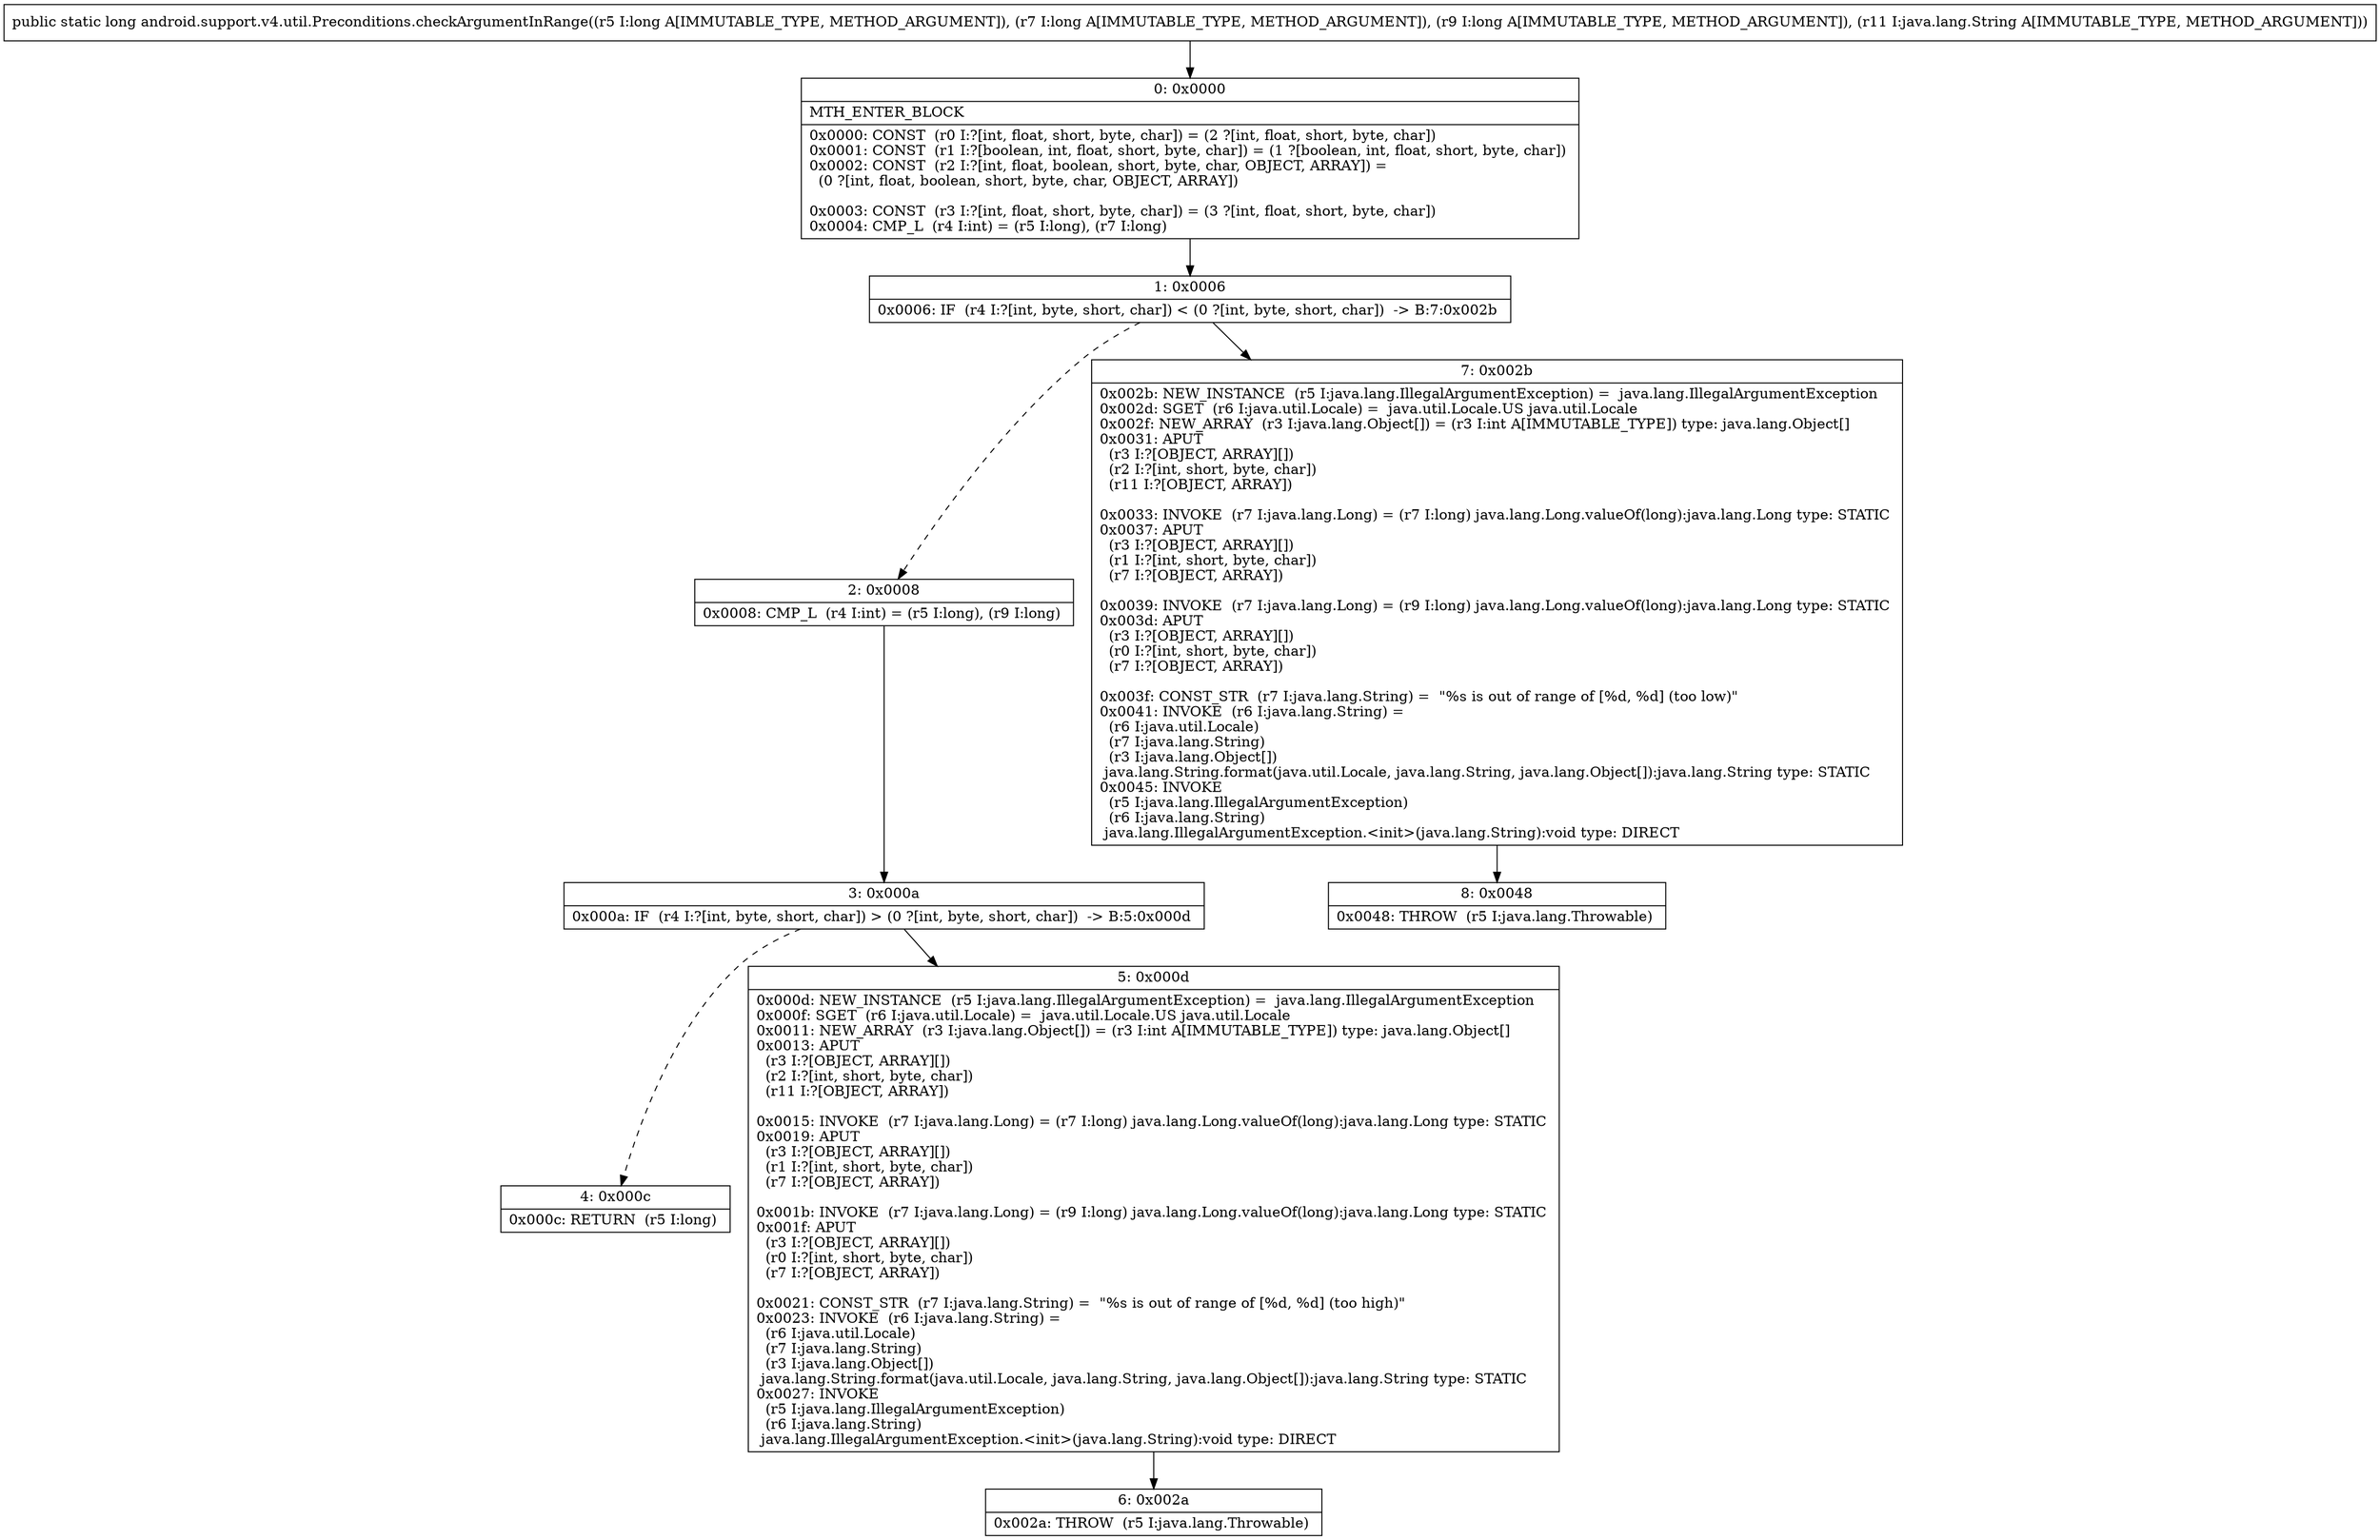 digraph "CFG forandroid.support.v4.util.Preconditions.checkArgumentInRange(JJJLjava\/lang\/String;)J" {
Node_0 [shape=record,label="{0\:\ 0x0000|MTH_ENTER_BLOCK\l|0x0000: CONST  (r0 I:?[int, float, short, byte, char]) = (2 ?[int, float, short, byte, char]) \l0x0001: CONST  (r1 I:?[boolean, int, float, short, byte, char]) = (1 ?[boolean, int, float, short, byte, char]) \l0x0002: CONST  (r2 I:?[int, float, boolean, short, byte, char, OBJECT, ARRAY]) = \l  (0 ?[int, float, boolean, short, byte, char, OBJECT, ARRAY])\l \l0x0003: CONST  (r3 I:?[int, float, short, byte, char]) = (3 ?[int, float, short, byte, char]) \l0x0004: CMP_L  (r4 I:int) = (r5 I:long), (r7 I:long) \l}"];
Node_1 [shape=record,label="{1\:\ 0x0006|0x0006: IF  (r4 I:?[int, byte, short, char]) \< (0 ?[int, byte, short, char])  \-\> B:7:0x002b \l}"];
Node_2 [shape=record,label="{2\:\ 0x0008|0x0008: CMP_L  (r4 I:int) = (r5 I:long), (r9 I:long) \l}"];
Node_3 [shape=record,label="{3\:\ 0x000a|0x000a: IF  (r4 I:?[int, byte, short, char]) \> (0 ?[int, byte, short, char])  \-\> B:5:0x000d \l}"];
Node_4 [shape=record,label="{4\:\ 0x000c|0x000c: RETURN  (r5 I:long) \l}"];
Node_5 [shape=record,label="{5\:\ 0x000d|0x000d: NEW_INSTANCE  (r5 I:java.lang.IllegalArgumentException) =  java.lang.IllegalArgumentException \l0x000f: SGET  (r6 I:java.util.Locale) =  java.util.Locale.US java.util.Locale \l0x0011: NEW_ARRAY  (r3 I:java.lang.Object[]) = (r3 I:int A[IMMUTABLE_TYPE]) type: java.lang.Object[] \l0x0013: APUT  \l  (r3 I:?[OBJECT, ARRAY][])\l  (r2 I:?[int, short, byte, char])\l  (r11 I:?[OBJECT, ARRAY])\l \l0x0015: INVOKE  (r7 I:java.lang.Long) = (r7 I:long) java.lang.Long.valueOf(long):java.lang.Long type: STATIC \l0x0019: APUT  \l  (r3 I:?[OBJECT, ARRAY][])\l  (r1 I:?[int, short, byte, char])\l  (r7 I:?[OBJECT, ARRAY])\l \l0x001b: INVOKE  (r7 I:java.lang.Long) = (r9 I:long) java.lang.Long.valueOf(long):java.lang.Long type: STATIC \l0x001f: APUT  \l  (r3 I:?[OBJECT, ARRAY][])\l  (r0 I:?[int, short, byte, char])\l  (r7 I:?[OBJECT, ARRAY])\l \l0x0021: CONST_STR  (r7 I:java.lang.String) =  \"%s is out of range of [%d, %d] (too high)\" \l0x0023: INVOKE  (r6 I:java.lang.String) = \l  (r6 I:java.util.Locale)\l  (r7 I:java.lang.String)\l  (r3 I:java.lang.Object[])\l java.lang.String.format(java.util.Locale, java.lang.String, java.lang.Object[]):java.lang.String type: STATIC \l0x0027: INVOKE  \l  (r5 I:java.lang.IllegalArgumentException)\l  (r6 I:java.lang.String)\l java.lang.IllegalArgumentException.\<init\>(java.lang.String):void type: DIRECT \l}"];
Node_6 [shape=record,label="{6\:\ 0x002a|0x002a: THROW  (r5 I:java.lang.Throwable) \l}"];
Node_7 [shape=record,label="{7\:\ 0x002b|0x002b: NEW_INSTANCE  (r5 I:java.lang.IllegalArgumentException) =  java.lang.IllegalArgumentException \l0x002d: SGET  (r6 I:java.util.Locale) =  java.util.Locale.US java.util.Locale \l0x002f: NEW_ARRAY  (r3 I:java.lang.Object[]) = (r3 I:int A[IMMUTABLE_TYPE]) type: java.lang.Object[] \l0x0031: APUT  \l  (r3 I:?[OBJECT, ARRAY][])\l  (r2 I:?[int, short, byte, char])\l  (r11 I:?[OBJECT, ARRAY])\l \l0x0033: INVOKE  (r7 I:java.lang.Long) = (r7 I:long) java.lang.Long.valueOf(long):java.lang.Long type: STATIC \l0x0037: APUT  \l  (r3 I:?[OBJECT, ARRAY][])\l  (r1 I:?[int, short, byte, char])\l  (r7 I:?[OBJECT, ARRAY])\l \l0x0039: INVOKE  (r7 I:java.lang.Long) = (r9 I:long) java.lang.Long.valueOf(long):java.lang.Long type: STATIC \l0x003d: APUT  \l  (r3 I:?[OBJECT, ARRAY][])\l  (r0 I:?[int, short, byte, char])\l  (r7 I:?[OBJECT, ARRAY])\l \l0x003f: CONST_STR  (r7 I:java.lang.String) =  \"%s is out of range of [%d, %d] (too low)\" \l0x0041: INVOKE  (r6 I:java.lang.String) = \l  (r6 I:java.util.Locale)\l  (r7 I:java.lang.String)\l  (r3 I:java.lang.Object[])\l java.lang.String.format(java.util.Locale, java.lang.String, java.lang.Object[]):java.lang.String type: STATIC \l0x0045: INVOKE  \l  (r5 I:java.lang.IllegalArgumentException)\l  (r6 I:java.lang.String)\l java.lang.IllegalArgumentException.\<init\>(java.lang.String):void type: DIRECT \l}"];
Node_8 [shape=record,label="{8\:\ 0x0048|0x0048: THROW  (r5 I:java.lang.Throwable) \l}"];
MethodNode[shape=record,label="{public static long android.support.v4.util.Preconditions.checkArgumentInRange((r5 I:long A[IMMUTABLE_TYPE, METHOD_ARGUMENT]), (r7 I:long A[IMMUTABLE_TYPE, METHOD_ARGUMENT]), (r9 I:long A[IMMUTABLE_TYPE, METHOD_ARGUMENT]), (r11 I:java.lang.String A[IMMUTABLE_TYPE, METHOD_ARGUMENT])) }"];
MethodNode -> Node_0;
Node_0 -> Node_1;
Node_1 -> Node_2[style=dashed];
Node_1 -> Node_7;
Node_2 -> Node_3;
Node_3 -> Node_4[style=dashed];
Node_3 -> Node_5;
Node_5 -> Node_6;
Node_7 -> Node_8;
}


